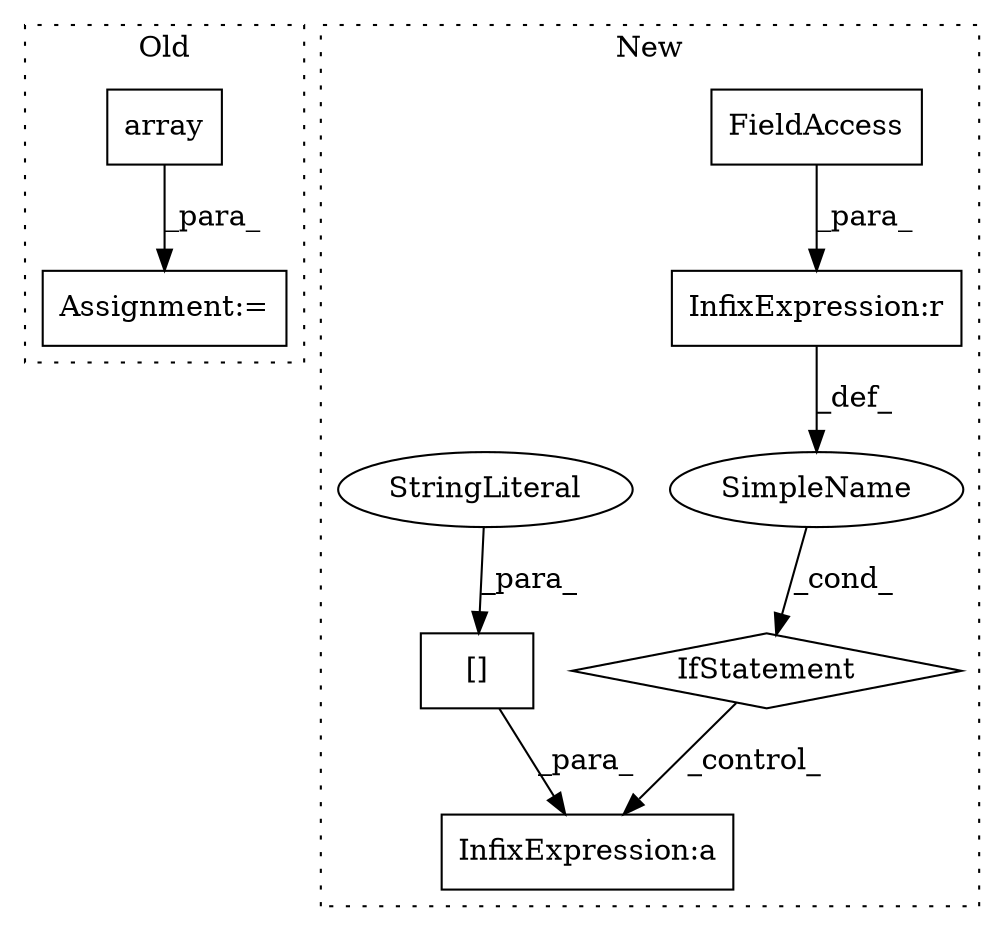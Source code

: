 digraph G {
subgraph cluster0 {
1 [label="array" a="32" s="1355,1373" l="6,1" shape="box"];
3 [label="Assignment:=" a="7" s="1348" l="1" shape="box"];
label = "Old";
style="dotted";
}
subgraph cluster1 {
2 [label="IfStatement" a="25" s="982,1004" l="4,2" shape="diamond"];
4 [label="InfixExpression:r" a="27" s="987" l="4" shape="box"];
5 [label="FieldAccess" a="22" s="991" l="13" shape="box"];
6 [label="InfixExpression:a" a="27" s="1131" l="4" shape="box"];
7 [label="[]" a="2" s="1135,1162" l="10,1" shape="box"];
8 [label="SimpleName" a="42" s="" l="" shape="ellipse"];
9 [label="StringLiteral" a="45" s="1145" l="17" shape="ellipse"];
label = "New";
style="dotted";
}
1 -> 3 [label="_para_"];
2 -> 6 [label="_control_"];
4 -> 8 [label="_def_"];
5 -> 4 [label="_para_"];
7 -> 6 [label="_para_"];
8 -> 2 [label="_cond_"];
9 -> 7 [label="_para_"];
}